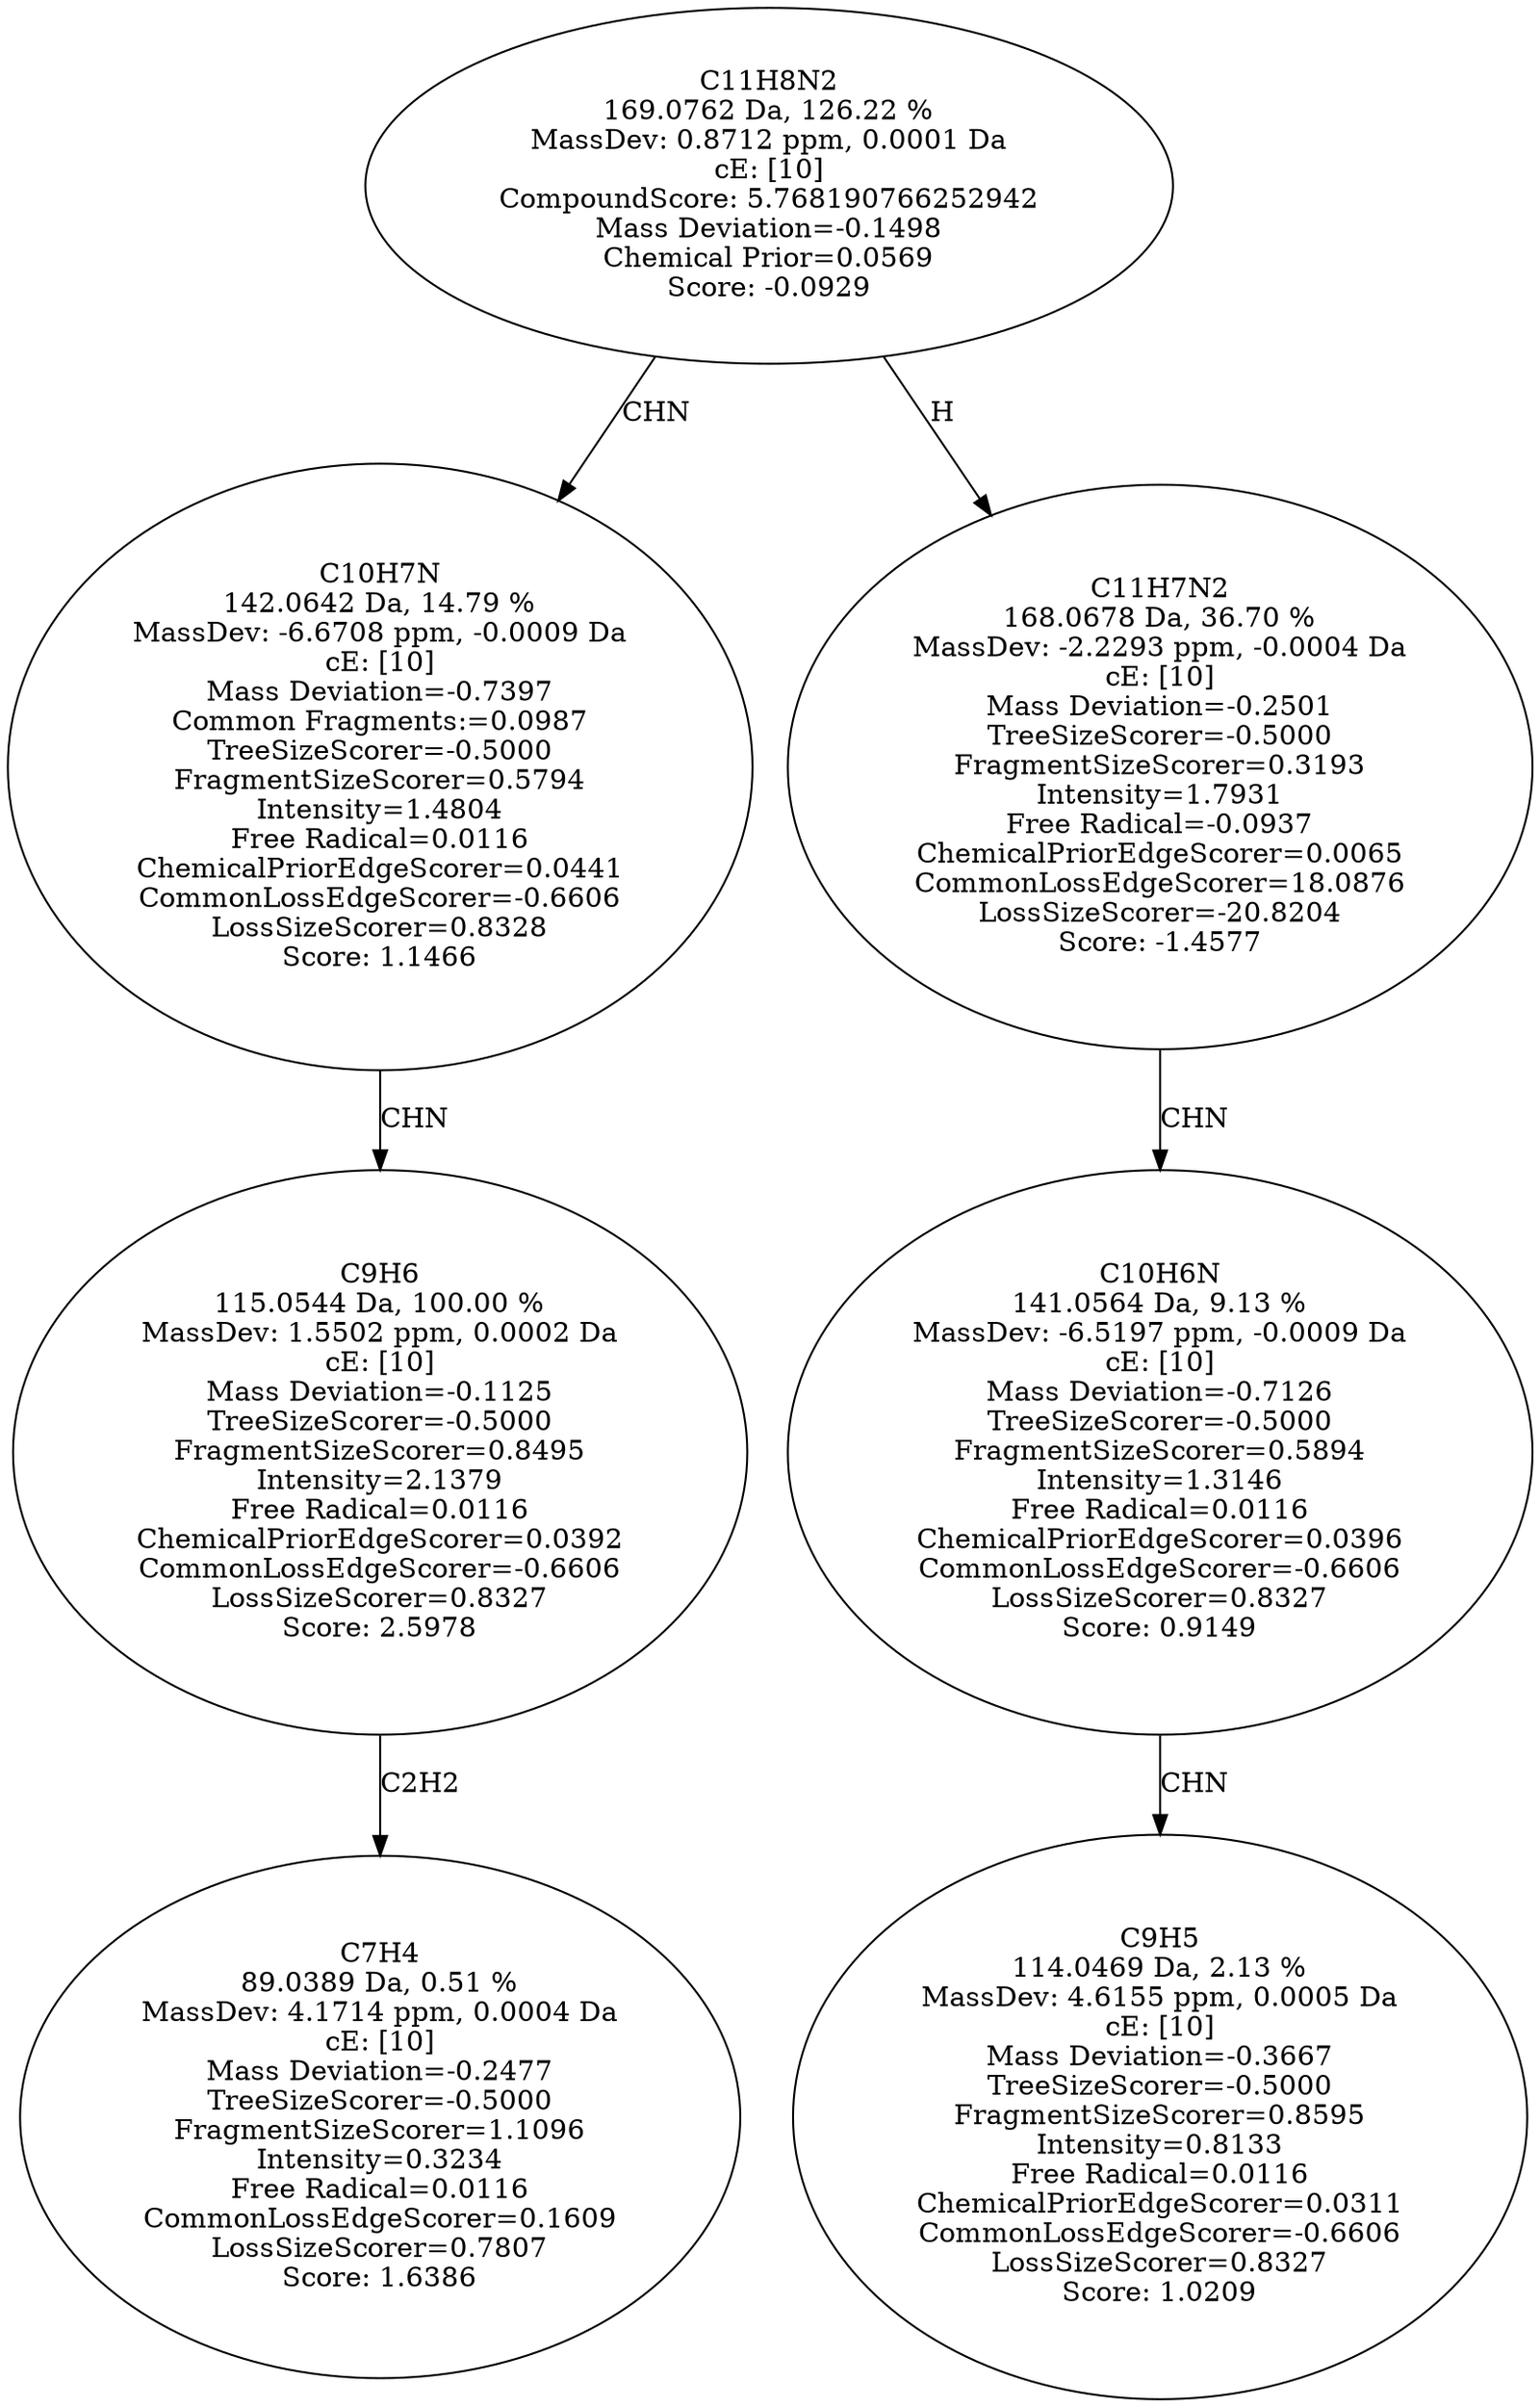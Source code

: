 strict digraph {
v1 [label="C7H4\n89.0389 Da, 0.51 %\nMassDev: 4.1714 ppm, 0.0004 Da\ncE: [10]\nMass Deviation=-0.2477\nTreeSizeScorer=-0.5000\nFragmentSizeScorer=1.1096\nIntensity=0.3234\nFree Radical=0.0116\nCommonLossEdgeScorer=0.1609\nLossSizeScorer=0.7807\nScore: 1.6386"];
v2 [label="C9H6\n115.0544 Da, 100.00 %\nMassDev: 1.5502 ppm, 0.0002 Da\ncE: [10]\nMass Deviation=-0.1125\nTreeSizeScorer=-0.5000\nFragmentSizeScorer=0.8495\nIntensity=2.1379\nFree Radical=0.0116\nChemicalPriorEdgeScorer=0.0392\nCommonLossEdgeScorer=-0.6606\nLossSizeScorer=0.8327\nScore: 2.5978"];
v3 [label="C10H7N\n142.0642 Da, 14.79 %\nMassDev: -6.6708 ppm, -0.0009 Da\ncE: [10]\nMass Deviation=-0.7397\nCommon Fragments:=0.0987\nTreeSizeScorer=-0.5000\nFragmentSizeScorer=0.5794\nIntensity=1.4804\nFree Radical=0.0116\nChemicalPriorEdgeScorer=0.0441\nCommonLossEdgeScorer=-0.6606\nLossSizeScorer=0.8328\nScore: 1.1466"];
v4 [label="C9H5\n114.0469 Da, 2.13 %\nMassDev: 4.6155 ppm, 0.0005 Da\ncE: [10]\nMass Deviation=-0.3667\nTreeSizeScorer=-0.5000\nFragmentSizeScorer=0.8595\nIntensity=0.8133\nFree Radical=0.0116\nChemicalPriorEdgeScorer=0.0311\nCommonLossEdgeScorer=-0.6606\nLossSizeScorer=0.8327\nScore: 1.0209"];
v5 [label="C10H6N\n141.0564 Da, 9.13 %\nMassDev: -6.5197 ppm, -0.0009 Da\ncE: [10]\nMass Deviation=-0.7126\nTreeSizeScorer=-0.5000\nFragmentSizeScorer=0.5894\nIntensity=1.3146\nFree Radical=0.0116\nChemicalPriorEdgeScorer=0.0396\nCommonLossEdgeScorer=-0.6606\nLossSizeScorer=0.8327\nScore: 0.9149"];
v6 [label="C11H7N2\n168.0678 Da, 36.70 %\nMassDev: -2.2293 ppm, -0.0004 Da\ncE: [10]\nMass Deviation=-0.2501\nTreeSizeScorer=-0.5000\nFragmentSizeScorer=0.3193\nIntensity=1.7931\nFree Radical=-0.0937\nChemicalPriorEdgeScorer=0.0065\nCommonLossEdgeScorer=18.0876\nLossSizeScorer=-20.8204\nScore: -1.4577"];
v7 [label="C11H8N2\n169.0762 Da, 126.22 %\nMassDev: 0.8712 ppm, 0.0001 Da\ncE: [10]\nCompoundScore: 5.768190766252942\nMass Deviation=-0.1498\nChemical Prior=0.0569\nScore: -0.0929"];
v2 -> v1 [label="C2H2"];
v3 -> v2 [label="CHN"];
v7 -> v3 [label="CHN"];
v5 -> v4 [label="CHN"];
v6 -> v5 [label="CHN"];
v7 -> v6 [label="H"];
}
